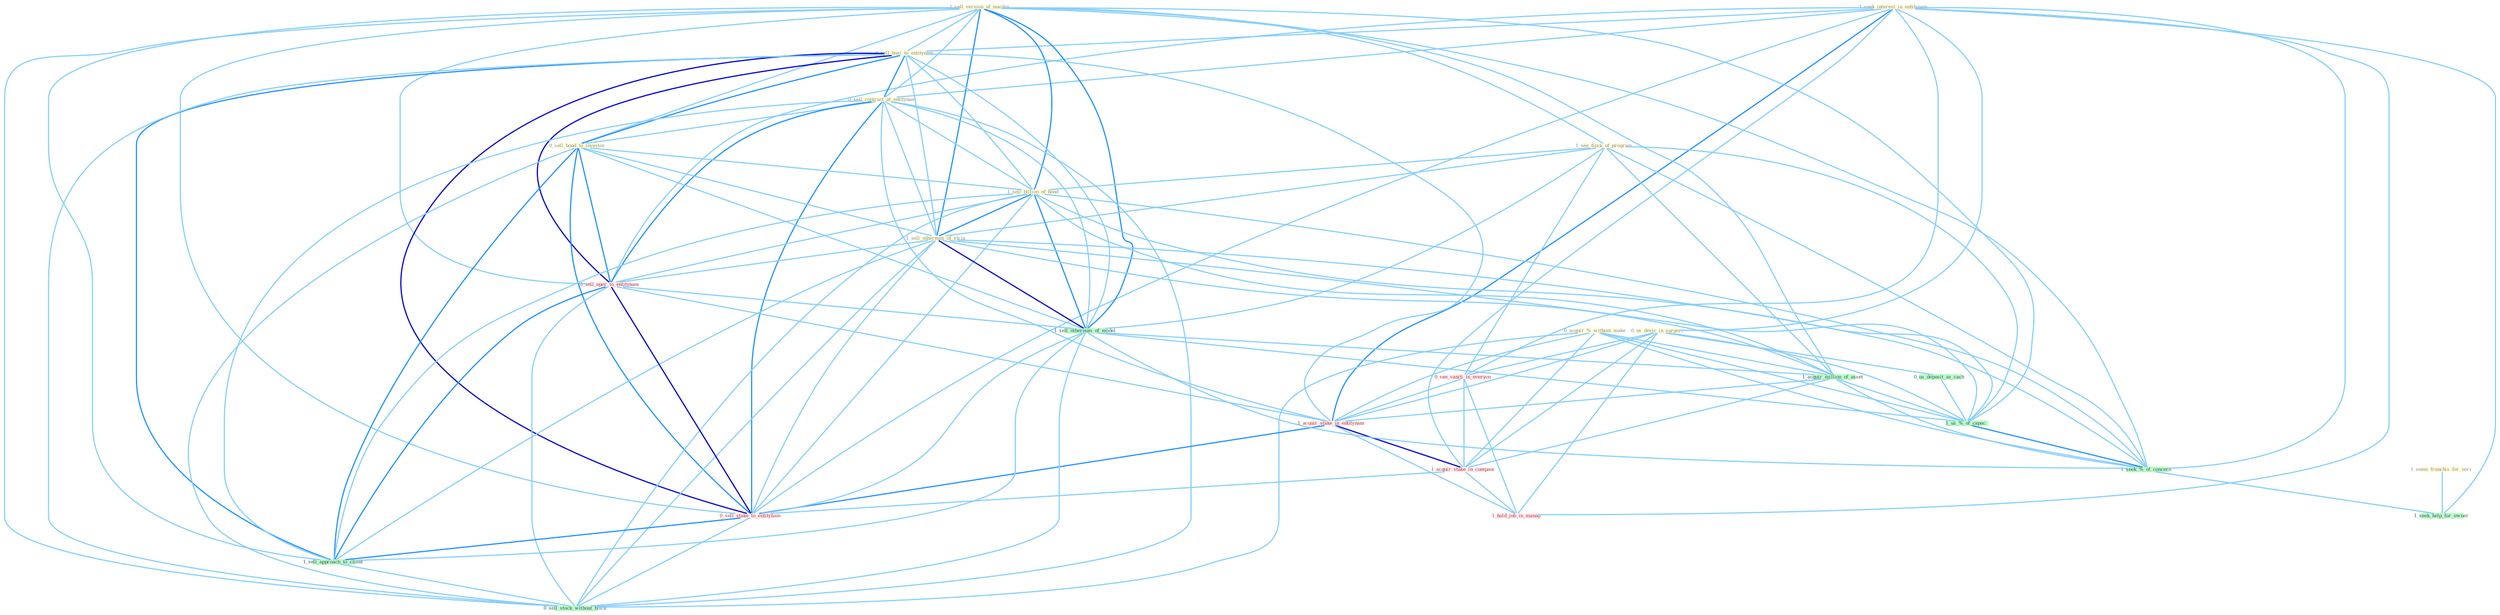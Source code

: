 Graph G{ 
    node
    [shape=polygon,style=filled,width=.5,height=.06,color="#BDFCC9",fixedsize=true,fontsize=4,
    fontcolor="#2f4f4f"];
    {node
    [color="#ffffe0", fontcolor="#8b7d6b"] "1_seek_interest_in_entitynam " "1_sell_version_of_machin " "0_acquir_%_without_make " "0_sell_busi_to_entitynam " "1_see_flock_of_program " "0_sell_contract_at_entitynam " "0_sell_bond_to_investor " "1_sell_billion_of_bond " "1_seem_franchis_for_seri " "1_sell_othernum_of_strip " "0_us_devic_in_surgeri "}
{node [color="#fff0f5", fontcolor="#b22222"] "0_sell_oper_to_entitynam " "0_see_vaniti_in_everyon " "1_acquir_stake_in_entitynam " "1_acquir_stake_in_compani " "0_sell_stake_to_entitynam " "1_hold_job_in_manag "}
edge [color="#B0E2FF"];

	"1_seek_interest_in_entitynam " -- "0_sell_busi_to_entitynam " [w="1", color="#87cefa" ];
	"1_seek_interest_in_entitynam " -- "0_sell_contract_at_entitynam " [w="1", color="#87cefa" ];
	"1_seek_interest_in_entitynam " -- "0_us_devic_in_surgeri " [w="1", color="#87cefa" ];
	"1_seek_interest_in_entitynam " -- "0_sell_oper_to_entitynam " [w="1", color="#87cefa" ];
	"1_seek_interest_in_entitynam " -- "0_see_vaniti_in_everyon " [w="1", color="#87cefa" ];
	"1_seek_interest_in_entitynam " -- "1_acquir_stake_in_entitynam " [w="2", color="#1e90ff" , len=0.8];
	"1_seek_interest_in_entitynam " -- "1_acquir_stake_in_compani " [w="1", color="#87cefa" ];
	"1_seek_interest_in_entitynam " -- "0_sell_stake_to_entitynam " [w="1", color="#87cefa" ];
	"1_seek_interest_in_entitynam " -- "1_hold_job_in_manag " [w="1", color="#87cefa" ];
	"1_seek_interest_in_entitynam " -- "1_seek_%_of_concern " [w="1", color="#87cefa" ];
	"1_seek_interest_in_entitynam " -- "1_seek_help_for_owner " [w="1", color="#87cefa" ];
	"1_sell_version_of_machin " -- "0_sell_busi_to_entitynam " [w="1", color="#87cefa" ];
	"1_sell_version_of_machin " -- "1_see_flock_of_program " [w="1", color="#87cefa" ];
	"1_sell_version_of_machin " -- "0_sell_contract_at_entitynam " [w="1", color="#87cefa" ];
	"1_sell_version_of_machin " -- "0_sell_bond_to_investor " [w="1", color="#87cefa" ];
	"1_sell_version_of_machin " -- "1_sell_billion_of_bond " [w="2", color="#1e90ff" , len=0.8];
	"1_sell_version_of_machin " -- "1_sell_othernum_of_strip " [w="2", color="#1e90ff" , len=0.8];
	"1_sell_version_of_machin " -- "0_sell_oper_to_entitynam " [w="1", color="#87cefa" ];
	"1_sell_version_of_machin " -- "1_sell_othernum_of_model " [w="2", color="#1e90ff" , len=0.8];
	"1_sell_version_of_machin " -- "1_acquir_million_of_asset " [w="1", color="#87cefa" ];
	"1_sell_version_of_machin " -- "0_sell_stake_to_entitynam " [w="1", color="#87cefa" ];
	"1_sell_version_of_machin " -- "1_us_%_of_capac " [w="1", color="#87cefa" ];
	"1_sell_version_of_machin " -- "1_sell_approach_to_client " [w="1", color="#87cefa" ];
	"1_sell_version_of_machin " -- "0_sell_stock_without_hitch " [w="1", color="#87cefa" ];
	"1_sell_version_of_machin " -- "1_seek_%_of_concern " [w="1", color="#87cefa" ];
	"0_acquir_%_without_make " -- "1_acquir_million_of_asset " [w="1", color="#87cefa" ];
	"0_acquir_%_without_make " -- "1_acquir_stake_in_entitynam " [w="1", color="#87cefa" ];
	"0_acquir_%_without_make " -- "1_acquir_stake_in_compani " [w="1", color="#87cefa" ];
	"0_acquir_%_without_make " -- "1_us_%_of_capac " [w="1", color="#87cefa" ];
	"0_acquir_%_without_make " -- "0_sell_stock_without_hitch " [w="1", color="#87cefa" ];
	"0_acquir_%_without_make " -- "1_seek_%_of_concern " [w="1", color="#87cefa" ];
	"0_sell_busi_to_entitynam " -- "0_sell_contract_at_entitynam " [w="2", color="#1e90ff" , len=0.8];
	"0_sell_busi_to_entitynam " -- "0_sell_bond_to_investor " [w="2", color="#1e90ff" , len=0.8];
	"0_sell_busi_to_entitynam " -- "1_sell_billion_of_bond " [w="1", color="#87cefa" ];
	"0_sell_busi_to_entitynam " -- "1_sell_othernum_of_strip " [w="1", color="#87cefa" ];
	"0_sell_busi_to_entitynam " -- "0_sell_oper_to_entitynam " [w="3", color="#0000cd" , len=0.6];
	"0_sell_busi_to_entitynam " -- "1_sell_othernum_of_model " [w="1", color="#87cefa" ];
	"0_sell_busi_to_entitynam " -- "1_acquir_stake_in_entitynam " [w="1", color="#87cefa" ];
	"0_sell_busi_to_entitynam " -- "0_sell_stake_to_entitynam " [w="3", color="#0000cd" , len=0.6];
	"0_sell_busi_to_entitynam " -- "1_sell_approach_to_client " [w="2", color="#1e90ff" , len=0.8];
	"0_sell_busi_to_entitynam " -- "0_sell_stock_without_hitch " [w="1", color="#87cefa" ];
	"1_see_flock_of_program " -- "1_sell_billion_of_bond " [w="1", color="#87cefa" ];
	"1_see_flock_of_program " -- "1_sell_othernum_of_strip " [w="1", color="#87cefa" ];
	"1_see_flock_of_program " -- "1_sell_othernum_of_model " [w="1", color="#87cefa" ];
	"1_see_flock_of_program " -- "0_see_vaniti_in_everyon " [w="1", color="#87cefa" ];
	"1_see_flock_of_program " -- "1_acquir_million_of_asset " [w="1", color="#87cefa" ];
	"1_see_flock_of_program " -- "1_us_%_of_capac " [w="1", color="#87cefa" ];
	"1_see_flock_of_program " -- "1_seek_%_of_concern " [w="1", color="#87cefa" ];
	"0_sell_contract_at_entitynam " -- "0_sell_bond_to_investor " [w="1", color="#87cefa" ];
	"0_sell_contract_at_entitynam " -- "1_sell_billion_of_bond " [w="1", color="#87cefa" ];
	"0_sell_contract_at_entitynam " -- "1_sell_othernum_of_strip " [w="1", color="#87cefa" ];
	"0_sell_contract_at_entitynam " -- "0_sell_oper_to_entitynam " [w="2", color="#1e90ff" , len=0.8];
	"0_sell_contract_at_entitynam " -- "1_sell_othernum_of_model " [w="1", color="#87cefa" ];
	"0_sell_contract_at_entitynam " -- "1_acquir_stake_in_entitynam " [w="1", color="#87cefa" ];
	"0_sell_contract_at_entitynam " -- "0_sell_stake_to_entitynam " [w="2", color="#1e90ff" , len=0.8];
	"0_sell_contract_at_entitynam " -- "1_sell_approach_to_client " [w="1", color="#87cefa" ];
	"0_sell_contract_at_entitynam " -- "0_sell_stock_without_hitch " [w="1", color="#87cefa" ];
	"0_sell_bond_to_investor " -- "1_sell_billion_of_bond " [w="1", color="#87cefa" ];
	"0_sell_bond_to_investor " -- "1_sell_othernum_of_strip " [w="1", color="#87cefa" ];
	"0_sell_bond_to_investor " -- "0_sell_oper_to_entitynam " [w="2", color="#1e90ff" , len=0.8];
	"0_sell_bond_to_investor " -- "1_sell_othernum_of_model " [w="1", color="#87cefa" ];
	"0_sell_bond_to_investor " -- "0_sell_stake_to_entitynam " [w="2", color="#1e90ff" , len=0.8];
	"0_sell_bond_to_investor " -- "1_sell_approach_to_client " [w="2", color="#1e90ff" , len=0.8];
	"0_sell_bond_to_investor " -- "0_sell_stock_without_hitch " [w="1", color="#87cefa" ];
	"1_sell_billion_of_bond " -- "1_sell_othernum_of_strip " [w="2", color="#1e90ff" , len=0.8];
	"1_sell_billion_of_bond " -- "0_sell_oper_to_entitynam " [w="1", color="#87cefa" ];
	"1_sell_billion_of_bond " -- "1_sell_othernum_of_model " [w="2", color="#1e90ff" , len=0.8];
	"1_sell_billion_of_bond " -- "1_acquir_million_of_asset " [w="1", color="#87cefa" ];
	"1_sell_billion_of_bond " -- "0_sell_stake_to_entitynam " [w="1", color="#87cefa" ];
	"1_sell_billion_of_bond " -- "1_us_%_of_capac " [w="1", color="#87cefa" ];
	"1_sell_billion_of_bond " -- "1_sell_approach_to_client " [w="1", color="#87cefa" ];
	"1_sell_billion_of_bond " -- "0_sell_stock_without_hitch " [w="1", color="#87cefa" ];
	"1_sell_billion_of_bond " -- "1_seek_%_of_concern " [w="1", color="#87cefa" ];
	"1_seem_franchis_for_seri " -- "1_seek_help_for_owner " [w="1", color="#87cefa" ];
	"1_sell_othernum_of_strip " -- "0_sell_oper_to_entitynam " [w="1", color="#87cefa" ];
	"1_sell_othernum_of_strip " -- "1_sell_othernum_of_model " [w="3", color="#0000cd" , len=0.6];
	"1_sell_othernum_of_strip " -- "1_acquir_million_of_asset " [w="1", color="#87cefa" ];
	"1_sell_othernum_of_strip " -- "0_sell_stake_to_entitynam " [w="1", color="#87cefa" ];
	"1_sell_othernum_of_strip " -- "1_us_%_of_capac " [w="1", color="#87cefa" ];
	"1_sell_othernum_of_strip " -- "1_sell_approach_to_client " [w="1", color="#87cefa" ];
	"1_sell_othernum_of_strip " -- "0_sell_stock_without_hitch " [w="1", color="#87cefa" ];
	"1_sell_othernum_of_strip " -- "1_seek_%_of_concern " [w="1", color="#87cefa" ];
	"0_us_devic_in_surgeri " -- "0_see_vaniti_in_everyon " [w="1", color="#87cefa" ];
	"0_us_devic_in_surgeri " -- "0_us_deposit_as_cach " [w="1", color="#87cefa" ];
	"0_us_devic_in_surgeri " -- "1_acquir_stake_in_entitynam " [w="1", color="#87cefa" ];
	"0_us_devic_in_surgeri " -- "1_acquir_stake_in_compani " [w="1", color="#87cefa" ];
	"0_us_devic_in_surgeri " -- "1_us_%_of_capac " [w="1", color="#87cefa" ];
	"0_us_devic_in_surgeri " -- "1_hold_job_in_manag " [w="1", color="#87cefa" ];
	"0_sell_oper_to_entitynam " -- "1_sell_othernum_of_model " [w="1", color="#87cefa" ];
	"0_sell_oper_to_entitynam " -- "1_acquir_stake_in_entitynam " [w="1", color="#87cefa" ];
	"0_sell_oper_to_entitynam " -- "0_sell_stake_to_entitynam " [w="3", color="#0000cd" , len=0.6];
	"0_sell_oper_to_entitynam " -- "1_sell_approach_to_client " [w="2", color="#1e90ff" , len=0.8];
	"0_sell_oper_to_entitynam " -- "0_sell_stock_without_hitch " [w="1", color="#87cefa" ];
	"1_sell_othernum_of_model " -- "1_acquir_million_of_asset " [w="1", color="#87cefa" ];
	"1_sell_othernum_of_model " -- "0_sell_stake_to_entitynam " [w="1", color="#87cefa" ];
	"1_sell_othernum_of_model " -- "1_us_%_of_capac " [w="1", color="#87cefa" ];
	"1_sell_othernum_of_model " -- "1_sell_approach_to_client " [w="1", color="#87cefa" ];
	"1_sell_othernum_of_model " -- "0_sell_stock_without_hitch " [w="1", color="#87cefa" ];
	"1_sell_othernum_of_model " -- "1_seek_%_of_concern " [w="1", color="#87cefa" ];
	"0_see_vaniti_in_everyon " -- "1_acquir_stake_in_entitynam " [w="1", color="#87cefa" ];
	"0_see_vaniti_in_everyon " -- "1_acquir_stake_in_compani " [w="1", color="#87cefa" ];
	"0_see_vaniti_in_everyon " -- "1_hold_job_in_manag " [w="1", color="#87cefa" ];
	"1_acquir_million_of_asset " -- "1_acquir_stake_in_entitynam " [w="1", color="#87cefa" ];
	"1_acquir_million_of_asset " -- "1_acquir_stake_in_compani " [w="1", color="#87cefa" ];
	"1_acquir_million_of_asset " -- "1_us_%_of_capac " [w="1", color="#87cefa" ];
	"1_acquir_million_of_asset " -- "1_seek_%_of_concern " [w="1", color="#87cefa" ];
	"0_us_deposit_as_cach " -- "1_us_%_of_capac " [w="1", color="#87cefa" ];
	"1_acquir_stake_in_entitynam " -- "1_acquir_stake_in_compani " [w="3", color="#0000cd" , len=0.6];
	"1_acquir_stake_in_entitynam " -- "0_sell_stake_to_entitynam " [w="2", color="#1e90ff" , len=0.8];
	"1_acquir_stake_in_entitynam " -- "1_hold_job_in_manag " [w="1", color="#87cefa" ];
	"1_acquir_stake_in_compani " -- "0_sell_stake_to_entitynam " [w="1", color="#87cefa" ];
	"1_acquir_stake_in_compani " -- "1_hold_job_in_manag " [w="1", color="#87cefa" ];
	"0_sell_stake_to_entitynam " -- "1_sell_approach_to_client " [w="2", color="#1e90ff" , len=0.8];
	"0_sell_stake_to_entitynam " -- "0_sell_stock_without_hitch " [w="1", color="#87cefa" ];
	"1_us_%_of_capac " -- "1_seek_%_of_concern " [w="2", color="#1e90ff" , len=0.8];
	"1_sell_approach_to_client " -- "0_sell_stock_without_hitch " [w="1", color="#87cefa" ];
	"1_seek_%_of_concern " -- "1_seek_help_for_owner " [w="1", color="#87cefa" ];
}